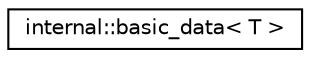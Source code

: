 digraph "Graphical Class Hierarchy"
{
  edge [fontname="Helvetica",fontsize="10",labelfontname="Helvetica",labelfontsize="10"];
  node [fontname="Helvetica",fontsize="10",shape=record];
  rankdir="LR";
  Node1 [label="internal::basic_data\< T \>",height=0.2,width=0.4,color="black", fillcolor="white", style="filled",URL="$structinternal_1_1basic__data.html"];
}
